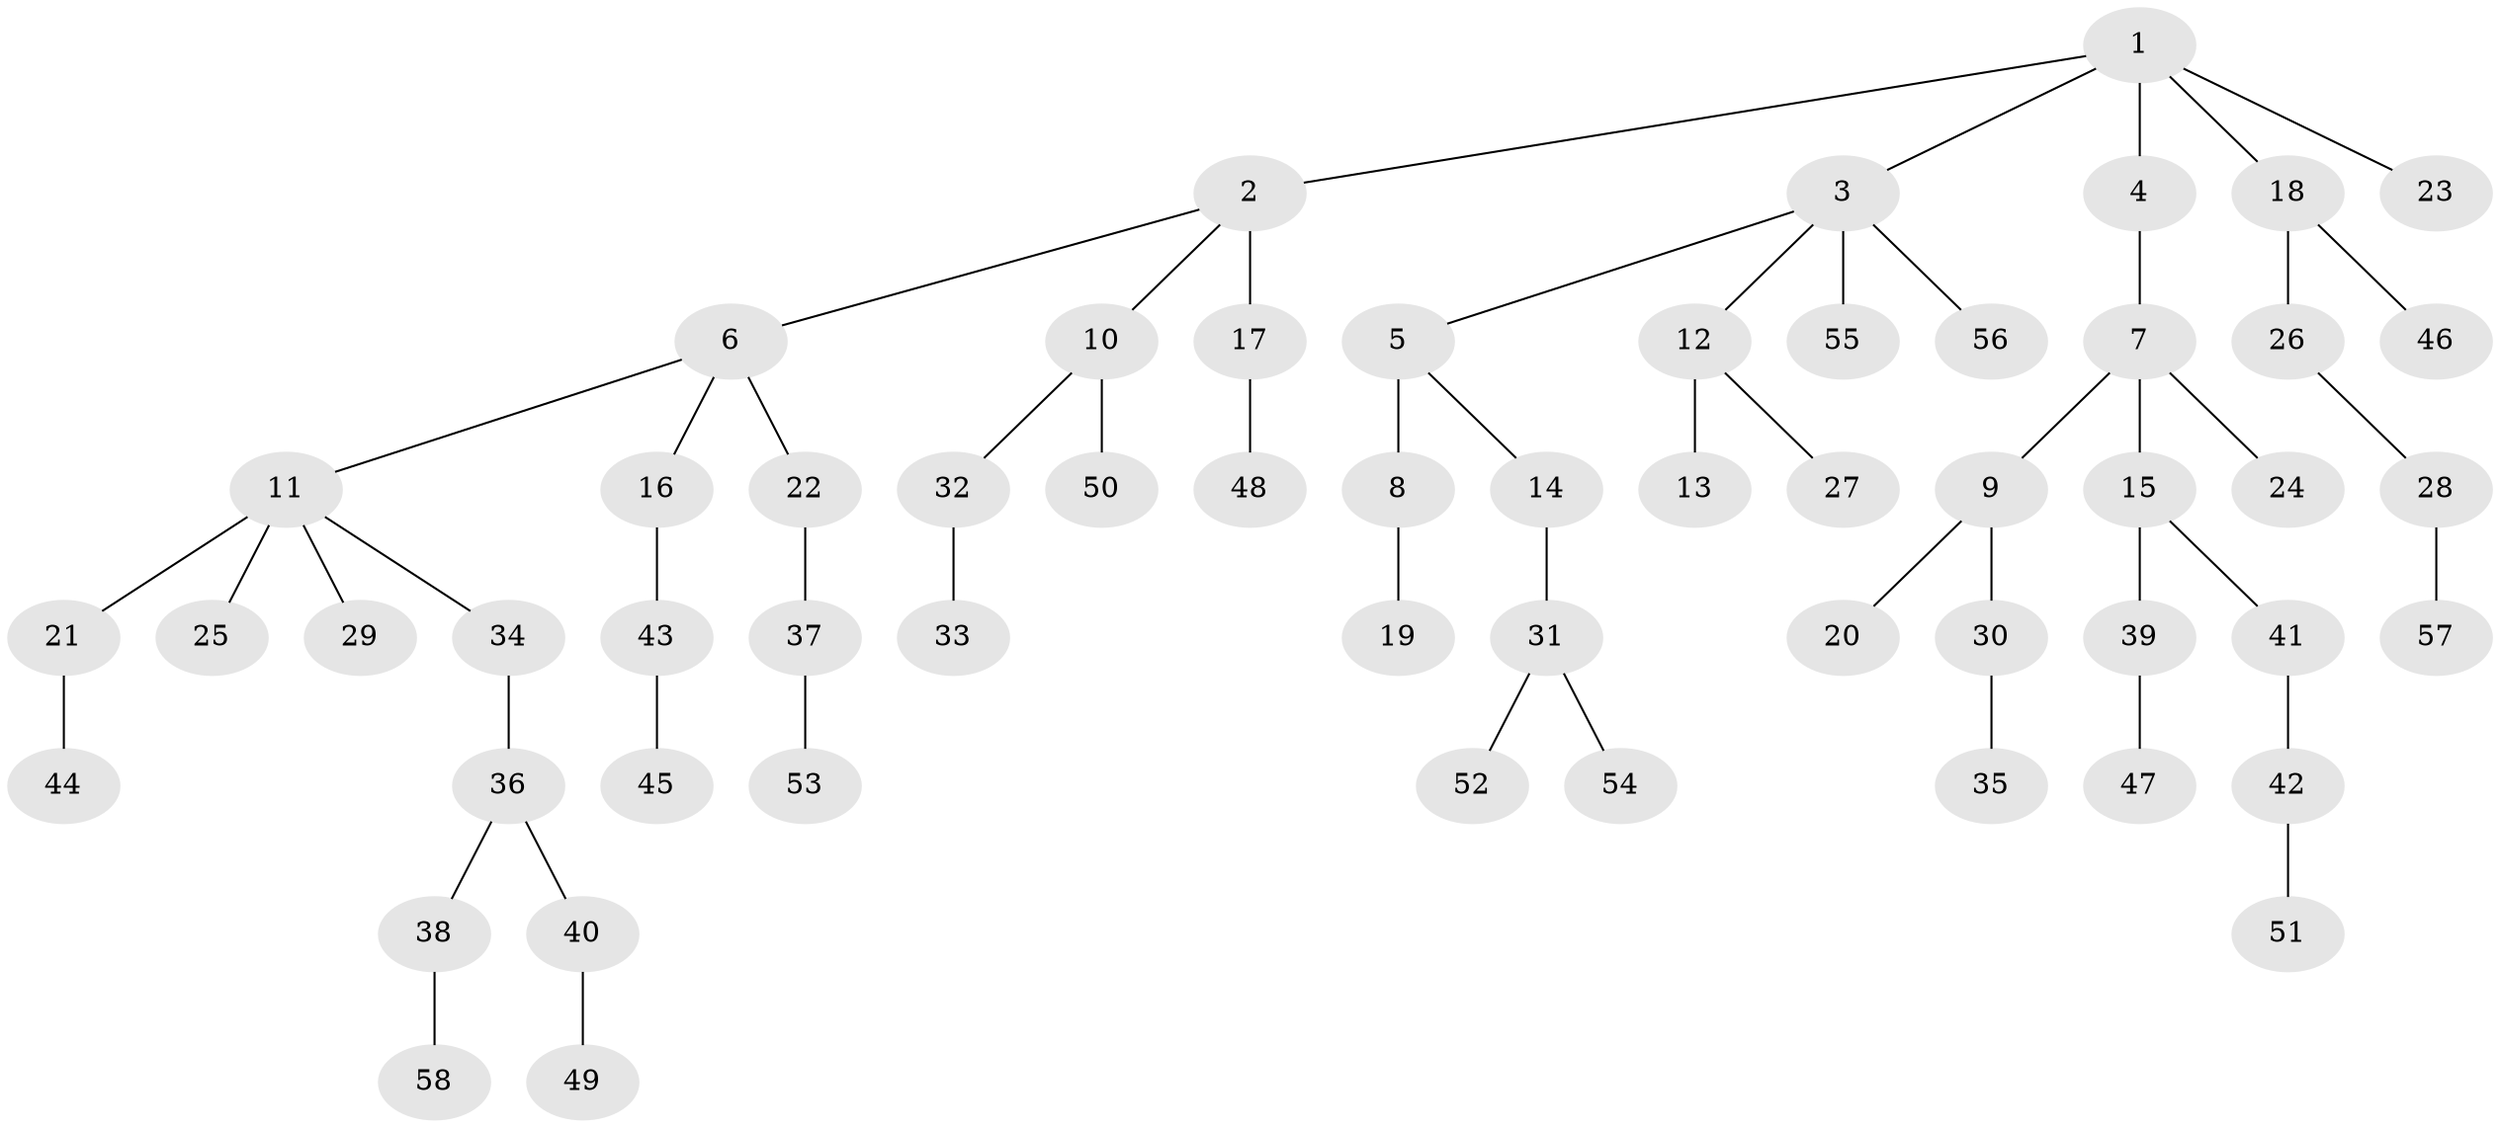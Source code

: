 // original degree distribution, {6: 0.03508771929824561, 4: 0.07894736842105263, 2: 0.23684210526315788, 5: 0.02631578947368421, 3: 0.11403508771929824, 1: 0.5087719298245614}
// Generated by graph-tools (version 1.1) at 2025/36/03/09/25 02:36:35]
// undirected, 58 vertices, 57 edges
graph export_dot {
graph [start="1"]
  node [color=gray90,style=filled];
  1;
  2;
  3;
  4;
  5;
  6;
  7;
  8;
  9;
  10;
  11;
  12;
  13;
  14;
  15;
  16;
  17;
  18;
  19;
  20;
  21;
  22;
  23;
  24;
  25;
  26;
  27;
  28;
  29;
  30;
  31;
  32;
  33;
  34;
  35;
  36;
  37;
  38;
  39;
  40;
  41;
  42;
  43;
  44;
  45;
  46;
  47;
  48;
  49;
  50;
  51;
  52;
  53;
  54;
  55;
  56;
  57;
  58;
  1 -- 2 [weight=1.0];
  1 -- 3 [weight=1.0];
  1 -- 4 [weight=1.0];
  1 -- 18 [weight=1.0];
  1 -- 23 [weight=1.0];
  2 -- 6 [weight=1.0];
  2 -- 10 [weight=1.0];
  2 -- 17 [weight=2.0];
  3 -- 5 [weight=1.0];
  3 -- 12 [weight=1.0];
  3 -- 55 [weight=1.0];
  3 -- 56 [weight=1.0];
  4 -- 7 [weight=1.0];
  5 -- 8 [weight=3.0];
  5 -- 14 [weight=1.0];
  6 -- 11 [weight=1.0];
  6 -- 16 [weight=1.0];
  6 -- 22 [weight=1.0];
  7 -- 9 [weight=1.0];
  7 -- 15 [weight=3.0];
  7 -- 24 [weight=1.0];
  8 -- 19 [weight=1.0];
  9 -- 20 [weight=1.0];
  9 -- 30 [weight=2.0];
  10 -- 32 [weight=1.0];
  10 -- 50 [weight=1.0];
  11 -- 21 [weight=1.0];
  11 -- 25 [weight=2.0];
  11 -- 29 [weight=1.0];
  11 -- 34 [weight=1.0];
  12 -- 13 [weight=1.0];
  12 -- 27 [weight=1.0];
  14 -- 31 [weight=1.0];
  15 -- 39 [weight=1.0];
  15 -- 41 [weight=1.0];
  16 -- 43 [weight=1.0];
  17 -- 48 [weight=1.0];
  18 -- 26 [weight=1.0];
  18 -- 46 [weight=1.0];
  21 -- 44 [weight=1.0];
  22 -- 37 [weight=1.0];
  26 -- 28 [weight=1.0];
  28 -- 57 [weight=1.0];
  30 -- 35 [weight=1.0];
  31 -- 52 [weight=1.0];
  31 -- 54 [weight=1.0];
  32 -- 33 [weight=1.0];
  34 -- 36 [weight=1.0];
  36 -- 38 [weight=1.0];
  36 -- 40 [weight=1.0];
  37 -- 53 [weight=1.0];
  38 -- 58 [weight=1.0];
  39 -- 47 [weight=3.0];
  40 -- 49 [weight=2.0];
  41 -- 42 [weight=1.0];
  42 -- 51 [weight=1.0];
  43 -- 45 [weight=1.0];
}
